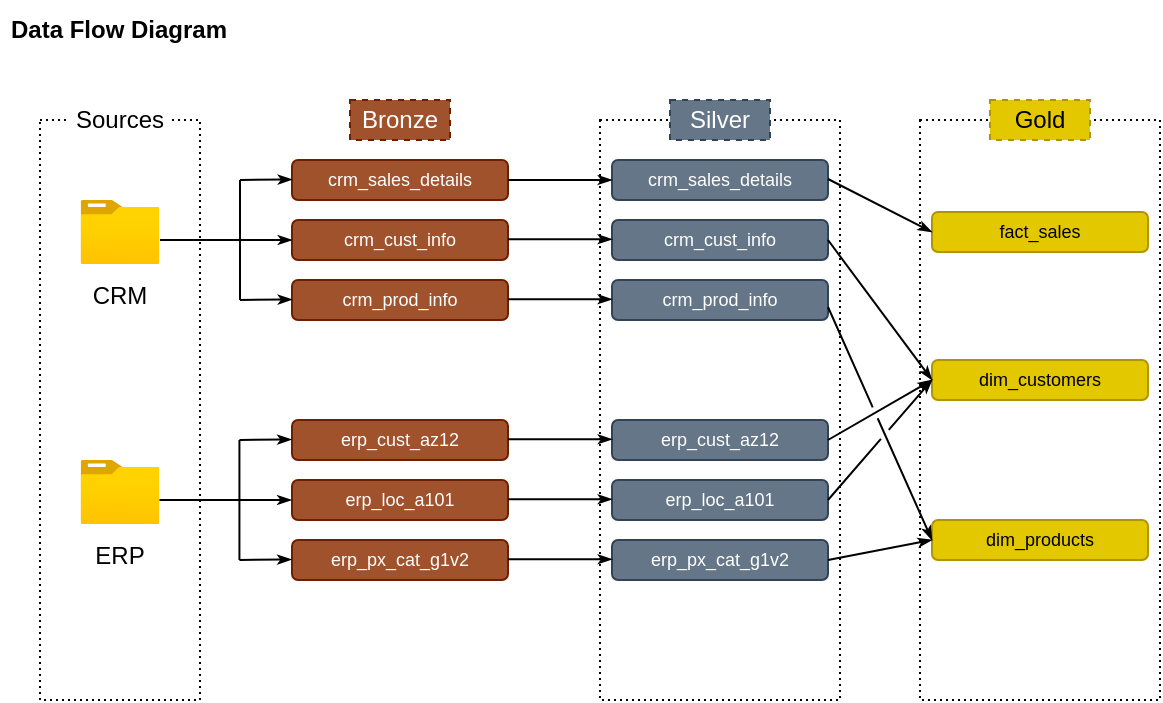 <mxfile version="27.0.9">
  <diagram name="Page-1" id="256W7pLaOmmL0Vr5_v8S">
    <mxGraphModel dx="815" dy="481" grid="1" gridSize="10" guides="1" tooltips="1" connect="1" arrows="1" fold="1" page="1" pageScale="1" pageWidth="850" pageHeight="1100" math="0" shadow="0">
      <root>
        <mxCell id="0" />
        <mxCell id="1" parent="0" />
        <mxCell id="e50EcVoY4ZbnVt2zSlQe-1" value="&lt;b&gt;Data Flow Diagram&lt;/b&gt;" style="text;html=1;align=center;verticalAlign=middle;whiteSpace=wrap;rounded=0;" parent="1" vertex="1">
          <mxGeometry x="40" y="90" width="119" height="30" as="geometry" />
        </mxCell>
        <mxCell id="e50EcVoY4ZbnVt2zSlQe-2" value="" style="rounded=0;whiteSpace=wrap;html=1;fillColor=none;dashed=1;dashPattern=1 2;" parent="1" vertex="1">
          <mxGeometry x="60" y="150" width="80" height="290" as="geometry" />
        </mxCell>
        <mxCell id="e50EcVoY4ZbnVt2zSlQe-5" value="Sources" style="rounded=0;whiteSpace=wrap;html=1;fillColor=default;dashed=1;strokeColor=none;" parent="1" vertex="1">
          <mxGeometry x="74.5" y="140" width="50" height="20" as="geometry" />
        </mxCell>
        <mxCell id="e50EcVoY4ZbnVt2zSlQe-7" value="" style="image;aspect=fixed;html=1;points=[];align=center;fontSize=12;image=img/lib/azure2/general/Folder_Blank.svg;" parent="1" vertex="1">
          <mxGeometry x="80.28" y="190" width="39.43" height="32" as="geometry" />
        </mxCell>
        <mxCell id="e50EcVoY4ZbnVt2zSlQe-9" value="CRM" style="text;html=1;align=center;verticalAlign=middle;whiteSpace=wrap;rounded=0;" parent="1" vertex="1">
          <mxGeometry x="70" y="230" width="60" height="16" as="geometry" />
        </mxCell>
        <mxCell id="e50EcVoY4ZbnVt2zSlQe-10" value="" style="image;aspect=fixed;html=1;points=[];align=center;fontSize=12;image=img/lib/azure2/general/Folder_Blank.svg;" parent="1" vertex="1">
          <mxGeometry x="80.28" y="320" width="39.43" height="32" as="geometry" />
        </mxCell>
        <mxCell id="e50EcVoY4ZbnVt2zSlQe-12" value="ERP" style="text;html=1;align=center;verticalAlign=middle;whiteSpace=wrap;rounded=0;" parent="1" vertex="1">
          <mxGeometry x="70" y="360" width="60" height="16" as="geometry" />
        </mxCell>
        <mxCell id="e50EcVoY4ZbnVt2zSlQe-14" value="" style="rounded=0;whiteSpace=wrap;html=1;fillColor=none;dashed=1;dashPattern=1 2;strokeColor=#FFFFFF;" parent="1" vertex="1">
          <mxGeometry x="180" y="150" width="120" height="290" as="geometry" />
        </mxCell>
        <mxCell id="e50EcVoY4ZbnVt2zSlQe-15" value="Bronze" style="rounded=0;whiteSpace=wrap;html=1;fillColor=#a0522d;dashed=1;strokeColor=#6D1F00;fontColor=#ffffff;" parent="1" vertex="1">
          <mxGeometry x="215" y="140" width="50" height="20" as="geometry" />
        </mxCell>
        <mxCell id="e50EcVoY4ZbnVt2zSlQe-22" value="crm_sales_details" style="rounded=1;whiteSpace=wrap;html=1;fontSize=9;fontStyle=0;fillColor=#a0522d;strokeColor=#6D1F00;fontColor=#ffffff;" parent="1" vertex="1">
          <mxGeometry x="186" y="170" width="108" height="20" as="geometry" />
        </mxCell>
        <mxCell id="e50EcVoY4ZbnVt2zSlQe-23" value="crm_cust_info" style="rounded=1;whiteSpace=wrap;html=1;fontSize=9;fontStyle=0;fillColor=#a0522d;strokeColor=#6D1F00;fontColor=#ffffff;" parent="1" vertex="1">
          <mxGeometry x="186" y="200" width="108" height="20" as="geometry" />
        </mxCell>
        <mxCell id="e50EcVoY4ZbnVt2zSlQe-24" value="crm_prod_info" style="rounded=1;whiteSpace=wrap;html=1;fontSize=9;fontStyle=0;fillColor=#a0522d;strokeColor=#6D1F00;fontColor=#ffffff;" parent="1" vertex="1">
          <mxGeometry x="186" y="230" width="108" height="20" as="geometry" />
        </mxCell>
        <mxCell id="e50EcVoY4ZbnVt2zSlQe-25" value="erp_cust_az12" style="rounded=1;whiteSpace=wrap;html=1;fontSize=9;fontStyle=0;fillColor=#a0522d;strokeColor=#6D1F00;fontColor=#ffffff;" parent="1" vertex="1">
          <mxGeometry x="186" y="300" width="108" height="20" as="geometry" />
        </mxCell>
        <mxCell id="e50EcVoY4ZbnVt2zSlQe-26" value="erp_loc_a101" style="rounded=1;whiteSpace=wrap;html=1;fontSize=9;fontStyle=0;fillColor=#a0522d;strokeColor=#6D1F00;fontColor=#ffffff;" parent="1" vertex="1">
          <mxGeometry x="186" y="330" width="108" height="20" as="geometry" />
        </mxCell>
        <mxCell id="e50EcVoY4ZbnVt2zSlQe-27" value="erp_px_cat_g1v2" style="rounded=1;whiteSpace=wrap;html=1;fontSize=9;fontStyle=0;fillColor=#a0522d;strokeColor=#6D1F00;fontColor=#ffffff;" parent="1" vertex="1">
          <mxGeometry x="186" y="360" width="108" height="20" as="geometry" />
        </mxCell>
        <mxCell id="e50EcVoY4ZbnVt2zSlQe-28" value="" style="endArrow=classicThin;html=1;rounded=0;entryX=0;entryY=0.5;entryDx=0;entryDy=0;strokeWidth=1;curved=0;endFill=1;endSize=4;" parent="1" target="e50EcVoY4ZbnVt2zSlQe-23" edge="1">
          <mxGeometry width="50" height="50" relative="1" as="geometry">
            <mxPoint x="120" y="210" as="sourcePoint" />
            <mxPoint x="180" y="209.76" as="targetPoint" />
          </mxGeometry>
        </mxCell>
        <mxCell id="e50EcVoY4ZbnVt2zSlQe-29" value="" style="endArrow=classicThin;html=1;rounded=0;entryX=0;entryY=0.5;entryDx=0;entryDy=0;strokeWidth=1;curved=0;endFill=1;endSize=4;" parent="1" edge="1">
          <mxGeometry width="50" height="50" relative="1" as="geometry">
            <mxPoint x="160" y="180" as="sourcePoint" />
            <mxPoint x="186.0" y="179.76" as="targetPoint" />
          </mxGeometry>
        </mxCell>
        <mxCell id="e50EcVoY4ZbnVt2zSlQe-30" value="" style="endArrow=classicThin;html=1;rounded=0;entryX=0;entryY=0.5;entryDx=0;entryDy=0;strokeWidth=1;curved=0;endFill=1;endSize=4;" parent="1" edge="1">
          <mxGeometry width="50" height="50" relative="1" as="geometry">
            <mxPoint x="160" y="240" as="sourcePoint" />
            <mxPoint x="186" y="239.76" as="targetPoint" />
          </mxGeometry>
        </mxCell>
        <mxCell id="e50EcVoY4ZbnVt2zSlQe-31" value="" style="endArrow=none;html=1;rounded=0;" parent="1" edge="1">
          <mxGeometry width="50" height="50" relative="1" as="geometry">
            <mxPoint x="160" y="240" as="sourcePoint" />
            <mxPoint x="160" y="180" as="targetPoint" />
          </mxGeometry>
        </mxCell>
        <mxCell id="e50EcVoY4ZbnVt2zSlQe-32" value="" style="endArrow=classicThin;html=1;rounded=0;entryX=0;entryY=0.5;entryDx=0;entryDy=0;strokeWidth=1;curved=0;endFill=1;endSize=4;" parent="1" edge="1">
          <mxGeometry width="50" height="50" relative="1" as="geometry">
            <mxPoint x="119.71" y="340" as="sourcePoint" />
            <mxPoint x="185.71" y="340" as="targetPoint" />
          </mxGeometry>
        </mxCell>
        <mxCell id="e50EcVoY4ZbnVt2zSlQe-33" value="" style="endArrow=classicThin;html=1;rounded=0;entryX=0;entryY=0.5;entryDx=0;entryDy=0;strokeWidth=1;curved=0;endFill=1;endSize=4;" parent="1" edge="1">
          <mxGeometry width="50" height="50" relative="1" as="geometry">
            <mxPoint x="159.71" y="310" as="sourcePoint" />
            <mxPoint x="185.71" y="309.76" as="targetPoint" />
          </mxGeometry>
        </mxCell>
        <mxCell id="e50EcVoY4ZbnVt2zSlQe-34" value="" style="endArrow=classicThin;html=1;rounded=0;entryX=0;entryY=0.5;entryDx=0;entryDy=0;strokeWidth=1;curved=0;endFill=1;endSize=4;" parent="1" edge="1">
          <mxGeometry width="50" height="50" relative="1" as="geometry">
            <mxPoint x="159.71" y="370" as="sourcePoint" />
            <mxPoint x="185.71" y="369.76" as="targetPoint" />
          </mxGeometry>
        </mxCell>
        <mxCell id="e50EcVoY4ZbnVt2zSlQe-35" value="" style="endArrow=none;html=1;rounded=0;" parent="1" edge="1">
          <mxGeometry width="50" height="50" relative="1" as="geometry">
            <mxPoint x="159.71" y="370" as="sourcePoint" />
            <mxPoint x="159.71" y="310" as="targetPoint" />
          </mxGeometry>
        </mxCell>
        <mxCell id="SLgoUhCsV-ELwdN0tVS5-1" value="" style="rounded=0;whiteSpace=wrap;html=1;fillColor=none;dashed=1;dashPattern=1 2;" parent="1" vertex="1">
          <mxGeometry x="340" y="150" width="120" height="290" as="geometry" />
        </mxCell>
        <mxCell id="SLgoUhCsV-ELwdN0tVS5-2" value="Silver" style="rounded=0;whiteSpace=wrap;html=1;fillColor=#647687;dashed=1;strokeColor=#314354;fontColor=#ffffff;" parent="1" vertex="1">
          <mxGeometry x="375" y="140" width="50" height="20" as="geometry" />
        </mxCell>
        <mxCell id="SLgoUhCsV-ELwdN0tVS5-3" value="crm_sales_details" style="rounded=1;whiteSpace=wrap;html=1;fontSize=9;fontStyle=0;fillColor=#647687;strokeColor=#314354;fontColor=#ffffff;" parent="1" vertex="1">
          <mxGeometry x="346" y="170" width="108" height="20" as="geometry" />
        </mxCell>
        <mxCell id="SLgoUhCsV-ELwdN0tVS5-4" value="crm_cust_info" style="rounded=1;whiteSpace=wrap;html=1;fontSize=9;fontStyle=0;fillColor=#647687;fontColor=#ffffff;strokeColor=#314354;" parent="1" vertex="1">
          <mxGeometry x="346" y="200" width="108" height="20" as="geometry" />
        </mxCell>
        <mxCell id="SLgoUhCsV-ELwdN0tVS5-5" value="crm_prod_info" style="rounded=1;whiteSpace=wrap;html=1;fontSize=9;fontStyle=0;fillColor=#647687;fontColor=#ffffff;strokeColor=#314354;" parent="1" vertex="1">
          <mxGeometry x="346" y="230" width="108" height="20" as="geometry" />
        </mxCell>
        <mxCell id="SLgoUhCsV-ELwdN0tVS5-6" value="erp_cust_az12" style="rounded=1;whiteSpace=wrap;html=1;fontSize=9;fontStyle=0;fillColor=#647687;fontColor=#ffffff;strokeColor=#314354;" parent="1" vertex="1">
          <mxGeometry x="346" y="300" width="108" height="20" as="geometry" />
        </mxCell>
        <mxCell id="SLgoUhCsV-ELwdN0tVS5-7" value="erp_loc_a101" style="rounded=1;whiteSpace=wrap;html=1;fontSize=9;fontStyle=0;fillColor=#647687;fontColor=#ffffff;strokeColor=#314354;" parent="1" vertex="1">
          <mxGeometry x="346" y="330" width="108" height="20" as="geometry" />
        </mxCell>
        <mxCell id="SLgoUhCsV-ELwdN0tVS5-8" value="erp_px_cat_g1v2" style="rounded=1;whiteSpace=wrap;html=1;fontSize=9;fontStyle=0;fillColor=#647687;fontColor=#ffffff;strokeColor=#314354;" parent="1" vertex="1">
          <mxGeometry x="346" y="360" width="108" height="20" as="geometry" />
        </mxCell>
        <mxCell id="SLgoUhCsV-ELwdN0tVS5-9" value="" style="endArrow=classicThin;html=1;rounded=0;entryX=0;entryY=0.5;entryDx=0;entryDy=0;strokeWidth=1;curved=0;endFill=1;endSize=4;exitX=1;exitY=0.5;exitDx=0;exitDy=0;" parent="1" source="e50EcVoY4ZbnVt2zSlQe-22" target="SLgoUhCsV-ELwdN0tVS5-3" edge="1">
          <mxGeometry width="50" height="50" relative="1" as="geometry">
            <mxPoint x="300" y="190.24" as="sourcePoint" />
            <mxPoint x="326" y="190" as="targetPoint" />
          </mxGeometry>
        </mxCell>
        <mxCell id="SLgoUhCsV-ELwdN0tVS5-10" value="" style="endArrow=classicThin;html=1;rounded=0;entryX=0;entryY=0.5;entryDx=0;entryDy=0;strokeWidth=1;curved=0;endFill=1;endSize=4;exitX=1;exitY=0.5;exitDx=0;exitDy=0;" parent="1" edge="1">
          <mxGeometry width="50" height="50" relative="1" as="geometry">
            <mxPoint x="294" y="209.66" as="sourcePoint" />
            <mxPoint x="346" y="209.66" as="targetPoint" />
          </mxGeometry>
        </mxCell>
        <mxCell id="SLgoUhCsV-ELwdN0tVS5-11" value="" style="endArrow=classicThin;html=1;rounded=0;entryX=0;entryY=0.5;entryDx=0;entryDy=0;strokeWidth=1;curved=0;endFill=1;endSize=4;exitX=1;exitY=0.5;exitDx=0;exitDy=0;" parent="1" edge="1">
          <mxGeometry width="50" height="50" relative="1" as="geometry">
            <mxPoint x="294" y="239.66" as="sourcePoint" />
            <mxPoint x="346" y="239.66" as="targetPoint" />
          </mxGeometry>
        </mxCell>
        <mxCell id="SLgoUhCsV-ELwdN0tVS5-12" value="" style="endArrow=classicThin;html=1;rounded=0;entryX=0;entryY=0.5;entryDx=0;entryDy=0;strokeWidth=1;curved=0;endFill=1;endSize=4;exitX=1;exitY=0.5;exitDx=0;exitDy=0;" parent="1" edge="1">
          <mxGeometry width="50" height="50" relative="1" as="geometry">
            <mxPoint x="294" y="309.66" as="sourcePoint" />
            <mxPoint x="346" y="309.66" as="targetPoint" />
          </mxGeometry>
        </mxCell>
        <mxCell id="SLgoUhCsV-ELwdN0tVS5-13" value="" style="endArrow=classicThin;html=1;rounded=0;entryX=0;entryY=0.5;entryDx=0;entryDy=0;strokeWidth=1;curved=0;endFill=1;endSize=4;exitX=1;exitY=0.5;exitDx=0;exitDy=0;" parent="1" edge="1">
          <mxGeometry width="50" height="50" relative="1" as="geometry">
            <mxPoint x="294" y="339.66" as="sourcePoint" />
            <mxPoint x="346" y="339.66" as="targetPoint" />
          </mxGeometry>
        </mxCell>
        <mxCell id="SLgoUhCsV-ELwdN0tVS5-14" value="" style="endArrow=classicThin;html=1;rounded=0;entryX=0;entryY=0.5;entryDx=0;entryDy=0;strokeWidth=1;curved=0;endFill=1;endSize=4;exitX=1;exitY=0.5;exitDx=0;exitDy=0;" parent="1" edge="1">
          <mxGeometry width="50" height="50" relative="1" as="geometry">
            <mxPoint x="294" y="369.66" as="sourcePoint" />
            <mxPoint x="346" y="369.66" as="targetPoint" />
          </mxGeometry>
        </mxCell>
        <mxCell id="94Lefij9mBizxWhIrYdR-1" value="" style="rounded=0;whiteSpace=wrap;html=1;fillColor=none;dashed=1;dashPattern=1 2;" vertex="1" parent="1">
          <mxGeometry x="500" y="150" width="120" height="290" as="geometry" />
        </mxCell>
        <mxCell id="94Lefij9mBizxWhIrYdR-2" value="Gold" style="rounded=0;whiteSpace=wrap;html=1;fillColor=#e3c800;dashed=1;strokeColor=#B09500;fontColor=#000000;" vertex="1" parent="1">
          <mxGeometry x="535" y="140" width="50" height="20" as="geometry" />
        </mxCell>
        <mxCell id="94Lefij9mBizxWhIrYdR-3" value="fact_sales" style="rounded=1;whiteSpace=wrap;html=1;fontSize=9;fontStyle=0;fillColor=#e3c800;strokeColor=#B09500;fontColor=#000000;" vertex="1" parent="1">
          <mxGeometry x="506" y="196" width="108" height="20" as="geometry" />
        </mxCell>
        <mxCell id="94Lefij9mBizxWhIrYdR-4" value="dim_customers" style="rounded=1;whiteSpace=wrap;html=1;fontSize=9;fontStyle=0;fillColor=#e3c800;fontColor=#000000;strokeColor=#B09500;" vertex="1" parent="1">
          <mxGeometry x="506" y="270" width="108" height="20" as="geometry" />
        </mxCell>
        <mxCell id="94Lefij9mBizxWhIrYdR-5" value="dim_products" style="rounded=1;whiteSpace=wrap;html=1;fontSize=9;fontStyle=0;fillColor=#e3c800;fontColor=#000000;strokeColor=#B09500;" vertex="1" parent="1">
          <mxGeometry x="506" y="350" width="108" height="20" as="geometry" />
        </mxCell>
        <mxCell id="94Lefij9mBizxWhIrYdR-10" value="" style="endArrow=classicThin;html=1;rounded=0;entryX=0;entryY=0.5;entryDx=0;entryDy=0;strokeWidth=1;curved=0;endFill=1;endSize=4;exitX=1;exitY=0.5;exitDx=0;exitDy=0;jumpStyle=gap;" edge="1" parent="1" target="94Lefij9mBizxWhIrYdR-3">
          <mxGeometry width="50" height="50" relative="1" as="geometry">
            <mxPoint x="454" y="179.5" as="sourcePoint" />
            <mxPoint x="506" y="179.5" as="targetPoint" />
          </mxGeometry>
        </mxCell>
        <mxCell id="94Lefij9mBizxWhIrYdR-11" value="" style="endArrow=classicThin;html=1;rounded=0;entryX=0;entryY=0.5;entryDx=0;entryDy=0;strokeWidth=1;curved=0;endFill=1;endSize=4;exitX=1;exitY=0.5;exitDx=0;exitDy=0;jumpStyle=gap;" edge="1" parent="1" target="94Lefij9mBizxWhIrYdR-4">
          <mxGeometry width="50" height="50" relative="1" as="geometry">
            <mxPoint x="454" y="210" as="sourcePoint" />
            <mxPoint x="506" y="236.5" as="targetPoint" />
          </mxGeometry>
        </mxCell>
        <mxCell id="94Lefij9mBizxWhIrYdR-12" value="" style="endArrow=classicThin;html=1;rounded=0;entryX=0;entryY=0.5;entryDx=0;entryDy=0;strokeWidth=1;curved=0;endFill=1;endSize=4;exitX=1;exitY=0.5;exitDx=0;exitDy=0;jumpStyle=gap;" edge="1" parent="1" source="SLgoUhCsV-ELwdN0tVS5-6" target="94Lefij9mBizxWhIrYdR-4">
          <mxGeometry width="50" height="50" relative="1" as="geometry">
            <mxPoint x="720" y="260" as="sourcePoint" />
            <mxPoint x="772" y="330" as="targetPoint" />
          </mxGeometry>
        </mxCell>
        <mxCell id="94Lefij9mBizxWhIrYdR-13" value="" style="endArrow=classicThin;html=1;rounded=0;entryX=0;entryY=0.5;entryDx=0;entryDy=0;strokeWidth=1;curved=0;endFill=1;endSize=4;exitX=1;exitY=0.5;exitDx=0;exitDy=0;jumpStyle=gap;" edge="1" parent="1" target="94Lefij9mBizxWhIrYdR-5">
          <mxGeometry width="50" height="50" relative="1" as="geometry">
            <mxPoint x="454" y="243.5" as="sourcePoint" />
            <mxPoint x="506" y="270" as="targetPoint" />
          </mxGeometry>
        </mxCell>
        <mxCell id="94Lefij9mBizxWhIrYdR-14" value="" style="endArrow=classicThin;html=1;rounded=0;entryX=0;entryY=0.5;entryDx=0;entryDy=0;strokeWidth=1;curved=0;endFill=1;endSize=4;exitX=1;exitY=0.5;exitDx=0;exitDy=0;jumpStyle=gap;" edge="1" parent="1" source="SLgoUhCsV-ELwdN0tVS5-8" target="94Lefij9mBizxWhIrYdR-5">
          <mxGeometry width="50" height="50" relative="1" as="geometry">
            <mxPoint x="450" y="370" as="sourcePoint" />
            <mxPoint x="772" y="436.5" as="targetPoint" />
          </mxGeometry>
        </mxCell>
        <mxCell id="94Lefij9mBizxWhIrYdR-15" value="" style="endArrow=classicThin;html=1;rounded=0;entryX=0;entryY=0.5;entryDx=0;entryDy=0;strokeWidth=1;curved=0;endFill=1;endSize=4;exitX=1;exitY=0.5;exitDx=0;exitDy=0;jumpStyle=gap;" edge="1" parent="1" target="94Lefij9mBizxWhIrYdR-4">
          <mxGeometry width="50" height="50" relative="1" as="geometry">
            <mxPoint x="454" y="340" as="sourcePoint" />
            <mxPoint x="506" y="310" as="targetPoint" />
          </mxGeometry>
        </mxCell>
      </root>
    </mxGraphModel>
  </diagram>
</mxfile>
